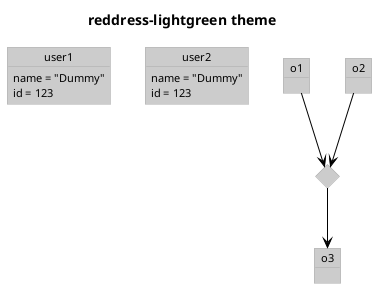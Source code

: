 ' Do not edit
' Theme Gallery
' autogenerated by script
'
@startuml
!theme reddress-lightgreen
title reddress-lightgreen theme

object user1
user1 : name = "Dummy"
user1 : id = 123

object user2 {
  name = "Dummy"
  id = 123
}

object o1
object o2
diamond dia
object o3

o1  --> dia
o2  --> dia
dia --> o3
@enduml
